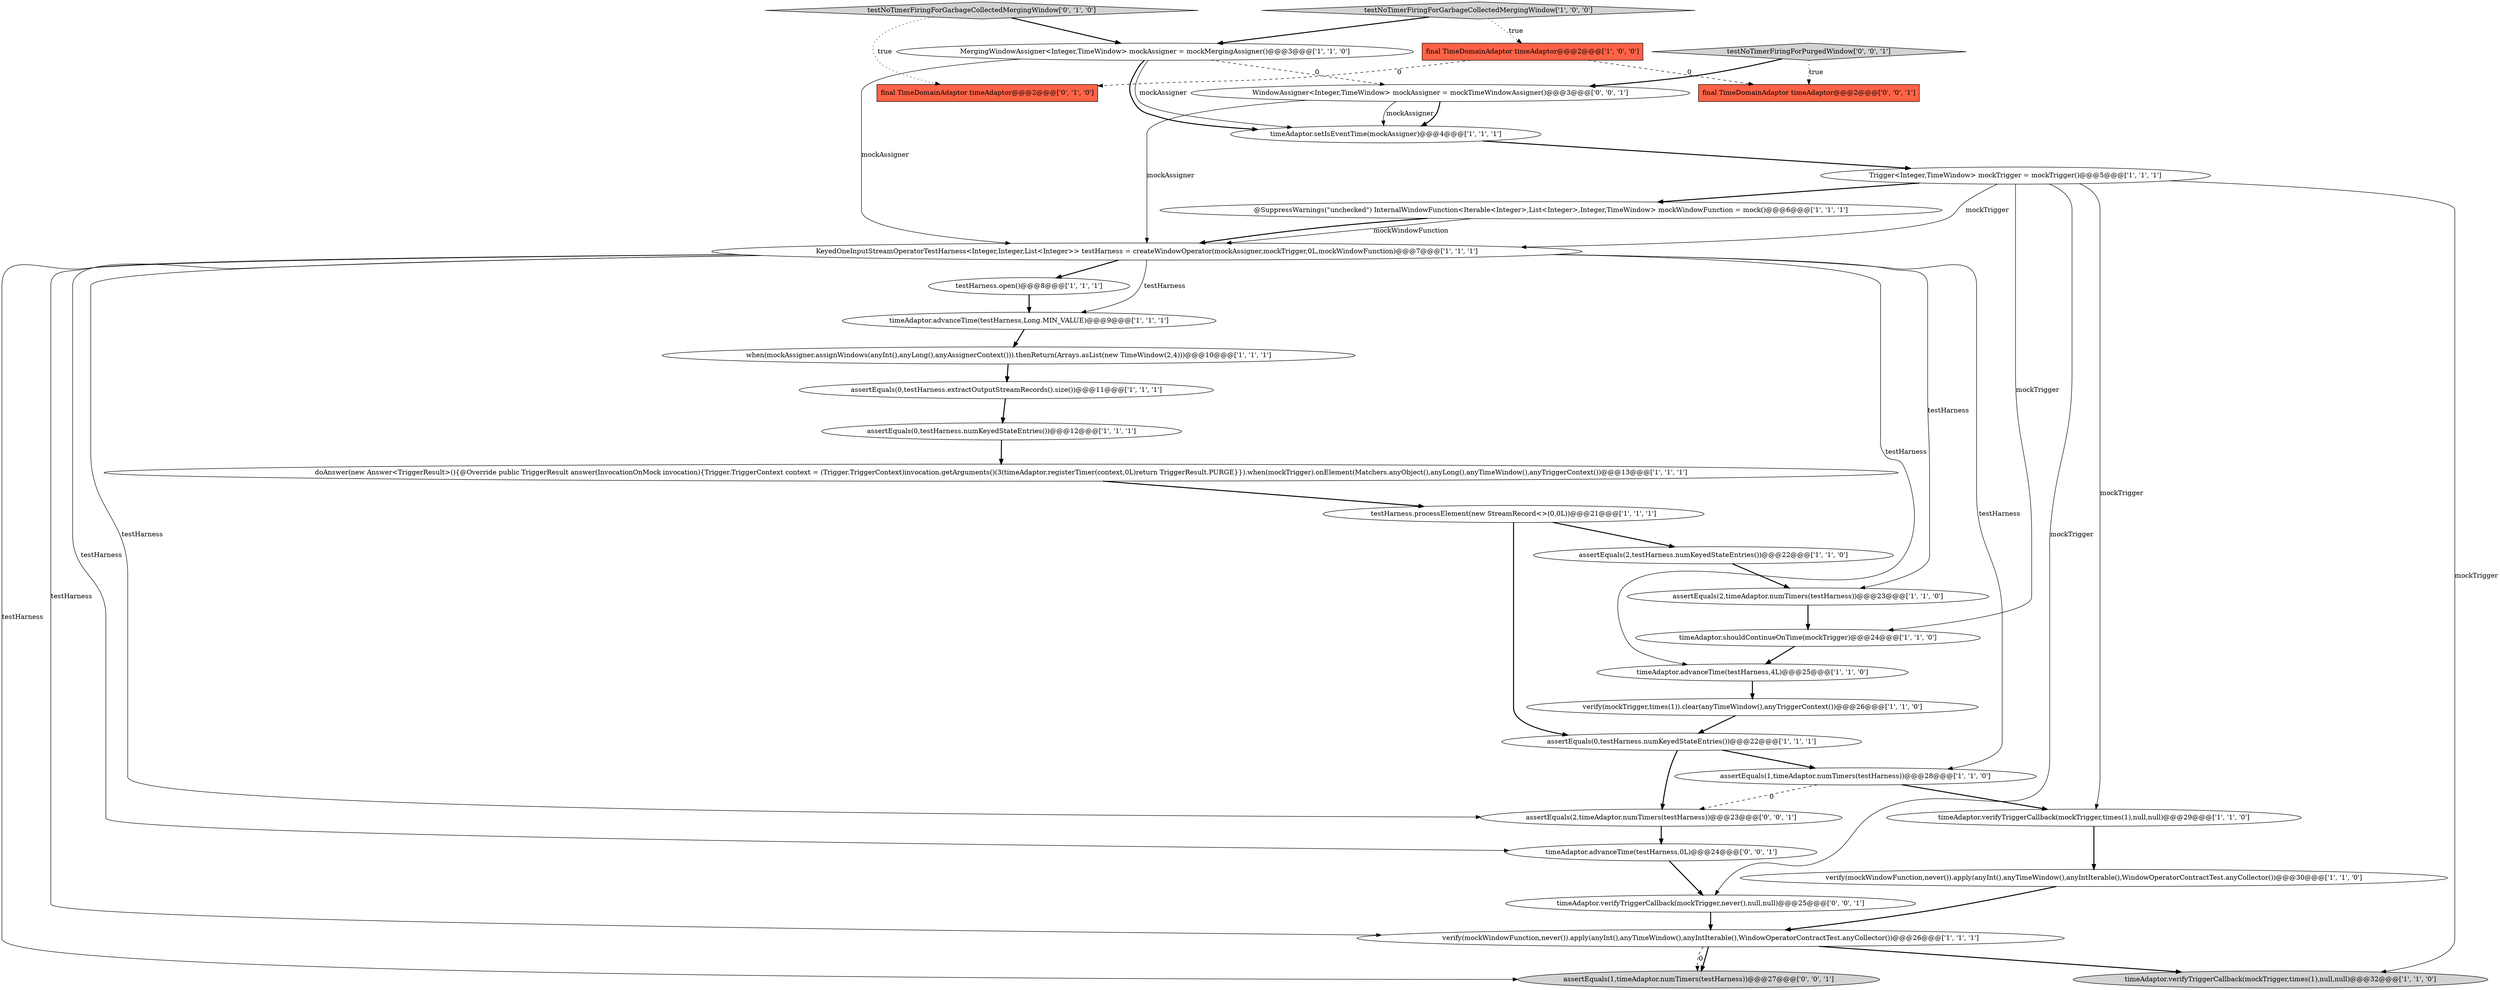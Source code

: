 digraph {
14 [style = filled, label = "doAnswer(new Answer<TriggerResult>(){@Override public TriggerResult answer(InvocationOnMock invocation){Trigger.TriggerContext context = (Trigger.TriggerContext)invocation.getArguments()(3(timeAdaptor.registerTimer(context,0L)return TriggerResult.PURGE}}).when(mockTrigger).onElement(Matchers.anyObject(),anyLong(),anyTimeWindow(),anyTriggerContext())@@@13@@@['1', '1', '1']", fillcolor = white, shape = ellipse image = "AAA0AAABBB1BBB"];
2 [style = filled, label = "assertEquals(1,timeAdaptor.numTimers(testHarness))@@@28@@@['1', '1', '0']", fillcolor = white, shape = ellipse image = "AAA0AAABBB1BBB"];
16 [style = filled, label = "KeyedOneInputStreamOperatorTestHarness<Integer,Integer,List<Integer>> testHarness = createWindowOperator(mockAssigner,mockTrigger,0L,mockWindowFunction)@@@7@@@['1', '1', '1']", fillcolor = white, shape = ellipse image = "AAA0AAABBB1BBB"];
29 [style = filled, label = "assertEquals(1,timeAdaptor.numTimers(testHarness))@@@27@@@['0', '0', '1']", fillcolor = lightgray, shape = ellipse image = "AAA0AAABBB3BBB"];
24 [style = filled, label = "testHarness.open()@@@8@@@['1', '1', '1']", fillcolor = white, shape = ellipse image = "AAA0AAABBB1BBB"];
11 [style = filled, label = "assertEquals(0,testHarness.extractOutputStreamRecords().size())@@@11@@@['1', '1', '1']", fillcolor = white, shape = ellipse image = "AAA0AAABBB1BBB"];
0 [style = filled, label = "verify(mockWindowFunction,never()).apply(anyInt(),anyTimeWindow(),anyIntIterable(),WindowOperatorContractTest.anyCollector())@@@26@@@['1', '1', '1']", fillcolor = white, shape = ellipse image = "AAA0AAABBB1BBB"];
8 [style = filled, label = "MergingWindowAssigner<Integer,TimeWindow> mockAssigner = mockMergingAssigner()@@@3@@@['1', '1', '0']", fillcolor = white, shape = ellipse image = "AAA0AAABBB1BBB"];
32 [style = filled, label = "final TimeDomainAdaptor timeAdaptor@@@2@@@['0', '0', '1']", fillcolor = tomato, shape = box image = "AAA0AAABBB3BBB"];
4 [style = filled, label = "timeAdaptor.shouldContinueOnTime(mockTrigger)@@@24@@@['1', '1', '0']", fillcolor = white, shape = ellipse image = "AAA0AAABBB1BBB"];
17 [style = filled, label = "timeAdaptor.advanceTime(testHarness,Long.MIN_VALUE)@@@9@@@['1', '1', '1']", fillcolor = white, shape = ellipse image = "AAA0AAABBB1BBB"];
5 [style = filled, label = "final TimeDomainAdaptor timeAdaptor@@@2@@@['1', '0', '0']", fillcolor = tomato, shape = box image = "AAA1AAABBB1BBB"];
26 [style = filled, label = "testNoTimerFiringForGarbageCollectedMergingWindow['0', '1', '0']", fillcolor = lightgray, shape = diamond image = "AAA0AAABBB2BBB"];
19 [style = filled, label = "testNoTimerFiringForGarbageCollectedMergingWindow['1', '0', '0']", fillcolor = lightgray, shape = diamond image = "AAA0AAABBB1BBB"];
30 [style = filled, label = "timeAdaptor.advanceTime(testHarness,0L)@@@24@@@['0', '0', '1']", fillcolor = white, shape = ellipse image = "AAA0AAABBB3BBB"];
1 [style = filled, label = "timeAdaptor.advanceTime(testHarness,4L)@@@25@@@['1', '1', '0']", fillcolor = white, shape = ellipse image = "AAA0AAABBB1BBB"];
7 [style = filled, label = "assertEquals(0,testHarness.numKeyedStateEntries())@@@22@@@['1', '1', '1']", fillcolor = white, shape = ellipse image = "AAA0AAABBB1BBB"];
3 [style = filled, label = "timeAdaptor.verifyTriggerCallback(mockTrigger,times(1),null,null)@@@29@@@['1', '1', '0']", fillcolor = white, shape = ellipse image = "AAA0AAABBB1BBB"];
15 [style = filled, label = "@SuppressWarnings(\"unchecked\") InternalWindowFunction<Iterable<Integer>,List<Integer>,Integer,TimeWindow> mockWindowFunction = mock()@@@6@@@['1', '1', '1']", fillcolor = white, shape = ellipse image = "AAA0AAABBB1BBB"];
22 [style = filled, label = "assertEquals(0,testHarness.numKeyedStateEntries())@@@12@@@['1', '1', '1']", fillcolor = white, shape = ellipse image = "AAA0AAABBB1BBB"];
33 [style = filled, label = "WindowAssigner<Integer,TimeWindow> mockAssigner = mockTimeWindowAssigner()@@@3@@@['0', '0', '1']", fillcolor = white, shape = ellipse image = "AAA0AAABBB3BBB"];
13 [style = filled, label = "timeAdaptor.verifyTriggerCallback(mockTrigger,times(1),null,null)@@@32@@@['1', '1', '0']", fillcolor = lightgray, shape = ellipse image = "AAA0AAABBB1BBB"];
12 [style = filled, label = "Trigger<Integer,TimeWindow> mockTrigger = mockTrigger()@@@5@@@['1', '1', '1']", fillcolor = white, shape = ellipse image = "AAA0AAABBB1BBB"];
27 [style = filled, label = "timeAdaptor.verifyTriggerCallback(mockTrigger,never(),null,null)@@@25@@@['0', '0', '1']", fillcolor = white, shape = ellipse image = "AAA0AAABBB3BBB"];
31 [style = filled, label = "assertEquals(2,timeAdaptor.numTimers(testHarness))@@@23@@@['0', '0', '1']", fillcolor = white, shape = ellipse image = "AAA0AAABBB3BBB"];
28 [style = filled, label = "testNoTimerFiringForPurgedWindow['0', '0', '1']", fillcolor = lightgray, shape = diamond image = "AAA0AAABBB3BBB"];
23 [style = filled, label = "assertEquals(2,testHarness.numKeyedStateEntries())@@@22@@@['1', '1', '0']", fillcolor = white, shape = ellipse image = "AAA0AAABBB1BBB"];
6 [style = filled, label = "testHarness.processElement(new StreamRecord<>(0,0L))@@@21@@@['1', '1', '1']", fillcolor = white, shape = ellipse image = "AAA0AAABBB1BBB"];
21 [style = filled, label = "timeAdaptor.setIsEventTime(mockAssigner)@@@4@@@['1', '1', '1']", fillcolor = white, shape = ellipse image = "AAA0AAABBB1BBB"];
10 [style = filled, label = "when(mockAssigner.assignWindows(anyInt(),anyLong(),anyAssignerContext())).thenReturn(Arrays.asList(new TimeWindow(2,4)))@@@10@@@['1', '1', '1']", fillcolor = white, shape = ellipse image = "AAA0AAABBB1BBB"];
25 [style = filled, label = "final TimeDomainAdaptor timeAdaptor@@@2@@@['0', '1', '0']", fillcolor = tomato, shape = box image = "AAA1AAABBB2BBB"];
9 [style = filled, label = "verify(mockTrigger,times(1)).clear(anyTimeWindow(),anyTriggerContext())@@@26@@@['1', '1', '0']", fillcolor = white, shape = ellipse image = "AAA0AAABBB1BBB"];
18 [style = filled, label = "assertEquals(2,timeAdaptor.numTimers(testHarness))@@@23@@@['1', '1', '0']", fillcolor = white, shape = ellipse image = "AAA0AAABBB1BBB"];
20 [style = filled, label = "verify(mockWindowFunction,never()).apply(anyInt(),anyTimeWindow(),anyIntIterable(),WindowOperatorContractTest.anyCollector())@@@30@@@['1', '1', '0']", fillcolor = white, shape = ellipse image = "AAA0AAABBB1BBB"];
12->13 [style = solid, label="mockTrigger"];
16->17 [style = solid, label="testHarness"];
17->10 [style = bold, label=""];
15->16 [style = solid, label="mockWindowFunction"];
12->27 [style = solid, label="mockTrigger"];
0->13 [style = bold, label=""];
27->0 [style = bold, label=""];
26->25 [style = dotted, label="true"];
33->21 [style = solid, label="mockAssigner"];
6->23 [style = bold, label=""];
8->21 [style = solid, label="mockAssigner"];
16->24 [style = bold, label=""];
2->3 [style = bold, label=""];
8->33 [style = dashed, label="0"];
20->0 [style = bold, label=""];
16->1 [style = solid, label="testHarness"];
12->15 [style = bold, label=""];
12->16 [style = solid, label="mockTrigger"];
30->27 [style = bold, label=""];
0->29 [style = bold, label=""];
16->29 [style = solid, label="testHarness"];
26->8 [style = bold, label=""];
5->25 [style = dashed, label="0"];
7->31 [style = bold, label=""];
16->30 [style = solid, label="testHarness"];
16->18 [style = solid, label="testHarness"];
15->16 [style = bold, label=""];
9->7 [style = bold, label=""];
16->0 [style = solid, label="testHarness"];
19->8 [style = bold, label=""];
12->3 [style = solid, label="mockTrigger"];
16->2 [style = solid, label="testHarness"];
1->9 [style = bold, label=""];
2->31 [style = dashed, label="0"];
21->12 [style = bold, label=""];
5->32 [style = dashed, label="0"];
3->20 [style = bold, label=""];
28->32 [style = dotted, label="true"];
18->4 [style = bold, label=""];
28->33 [style = bold, label=""];
7->2 [style = bold, label=""];
24->17 [style = bold, label=""];
31->30 [style = bold, label=""];
8->16 [style = solid, label="mockAssigner"];
0->29 [style = dashed, label="0"];
11->22 [style = bold, label=""];
19->5 [style = dotted, label="true"];
8->21 [style = bold, label=""];
33->16 [style = solid, label="mockAssigner"];
4->1 [style = bold, label=""];
22->14 [style = bold, label=""];
16->31 [style = solid, label="testHarness"];
33->21 [style = bold, label=""];
6->7 [style = bold, label=""];
14->6 [style = bold, label=""];
23->18 [style = bold, label=""];
10->11 [style = bold, label=""];
12->4 [style = solid, label="mockTrigger"];
}
